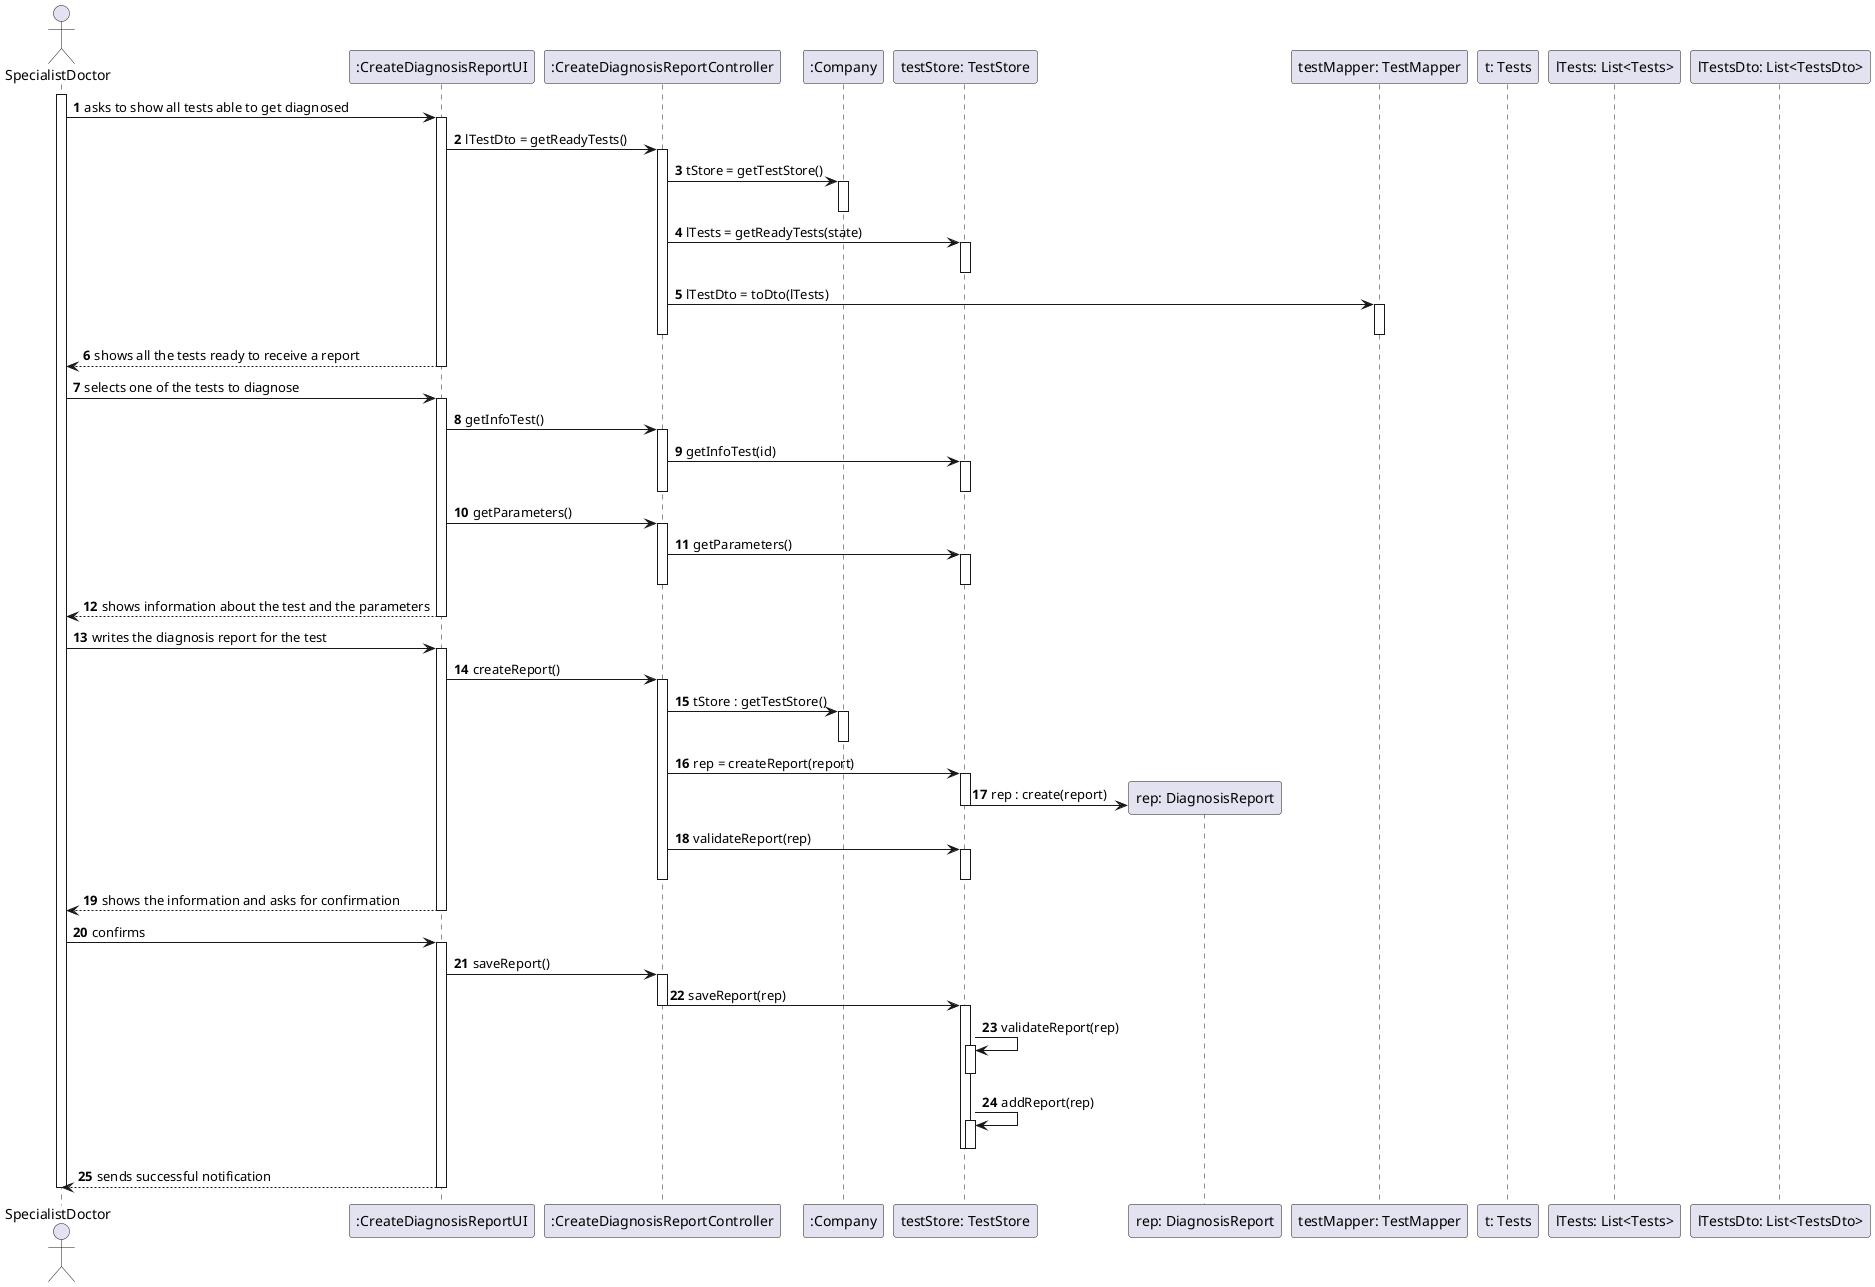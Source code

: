 @startuml

autonumber
actor "SpecialistDoctor" as doc

participant ":CreateDiagnosisReportUI" as ui
participant ":CreateDiagnosisReportController" as ctrl
participant ":Company" as cmp
participant "testStore: TestStore" as testStore
participant "rep: DiagnosisReport" as report
participant "testMapper: TestMapper" as mapper
participant "t: Tests"
participant "lTests: List<Tests>"
participant "lTestsDto: List<TestsDto>"

    activate doc

doc -> ui : asks to show all tests able to get diagnosed

    activate ui

ui -> ctrl : lTestDto = getReadyTests()

    activate ctrl

ctrl -> cmp : tStore = getTestStore()

    activate cmp

    deactivate cmp

ctrl -> testStore : lTests = getReadyTests(state)

    activate testStore

    deactivate testStore

ctrl -> mapper : lTestDto = toDto(lTests)

activate mapper

    deactivate mapper

    deactivate ctrl

ui --> doc : shows all the tests ready to receive a report

    deactivate ui

doc -> ui : selects one of the tests to diagnose

    activate ui

ui -> ctrl : getInfoTest()

    activate ctrl



ctrl -> testStore : getInfoTest(id)

    activate testStore

    deactivate ctrl

    deactivate testStore


ui -> ctrl : getParameters()

    activate ctrl

ctrl -> testStore : getParameters()

    activate testStore

    deactivate ctrl

    deactivate testStore

ui --> doc : shows information about the test and the parameters

    deactivate ui

doc -> ui : writes the diagnosis report for the test

    activate ui

ui -> ctrl : createReport()

    activate ctrl

ctrl -> cmp :  tStore : getTestStore()

    activate cmp

    deactivate cmp

ctrl -> testStore : rep = createReport(report)

    activate testStore

testStore -> report** : rep : create(report)

    deactivate testStore

ctrl -> testStore : validateReport(rep)

    activate testStore

    deactivate testStore

    deactivate ctrl

ui --> doc : shows the information and asks for confirmation

    deactivate ui

doc -> ui : confirms

    activate ui

ui -> ctrl : saveReport()

    activate ctrl

ctrl -> testStore : saveReport(rep)

    deactivate ctrl

    activate testStore

testStore -> testStore : validateReport(rep)

    activate testStore

    deactivate testStore

testStore -> testStore : addReport(rep)

    activate testStore

    deactivate testStore

    deactivate testStore

ui --> doc : sends successful notification



    deactivate ui

    deactivate doc

@enduml